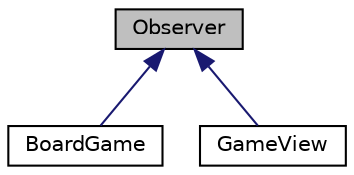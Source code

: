 digraph "Observer"
{
  edge [fontname="Helvetica",fontsize="10",labelfontname="Helvetica",labelfontsize="10"];
  node [fontname="Helvetica",fontsize="10",shape=record];
  Node0 [label="Observer",height=0.2,width=0.4,color="black", fillcolor="grey75", style="filled", fontcolor="black"];
  Node0 -> Node1 [dir="back",color="midnightblue",fontsize="10",style="solid",fontname="Helvetica"];
  Node1 [label="BoardGame",height=0.2,width=0.4,color="black", fillcolor="white", style="filled",URL="$class_board_game.html",tooltip="The BoardGame class. "];
  Node0 -> Node2 [dir="back",color="midnightblue",fontsize="10",style="solid",fontname="Helvetica"];
  Node2 [label="GameView",height=0.2,width=0.4,color="black", fillcolor="white", style="filled",URL="$class_game_view.html",tooltip="Represents the view of the game. "];
}
